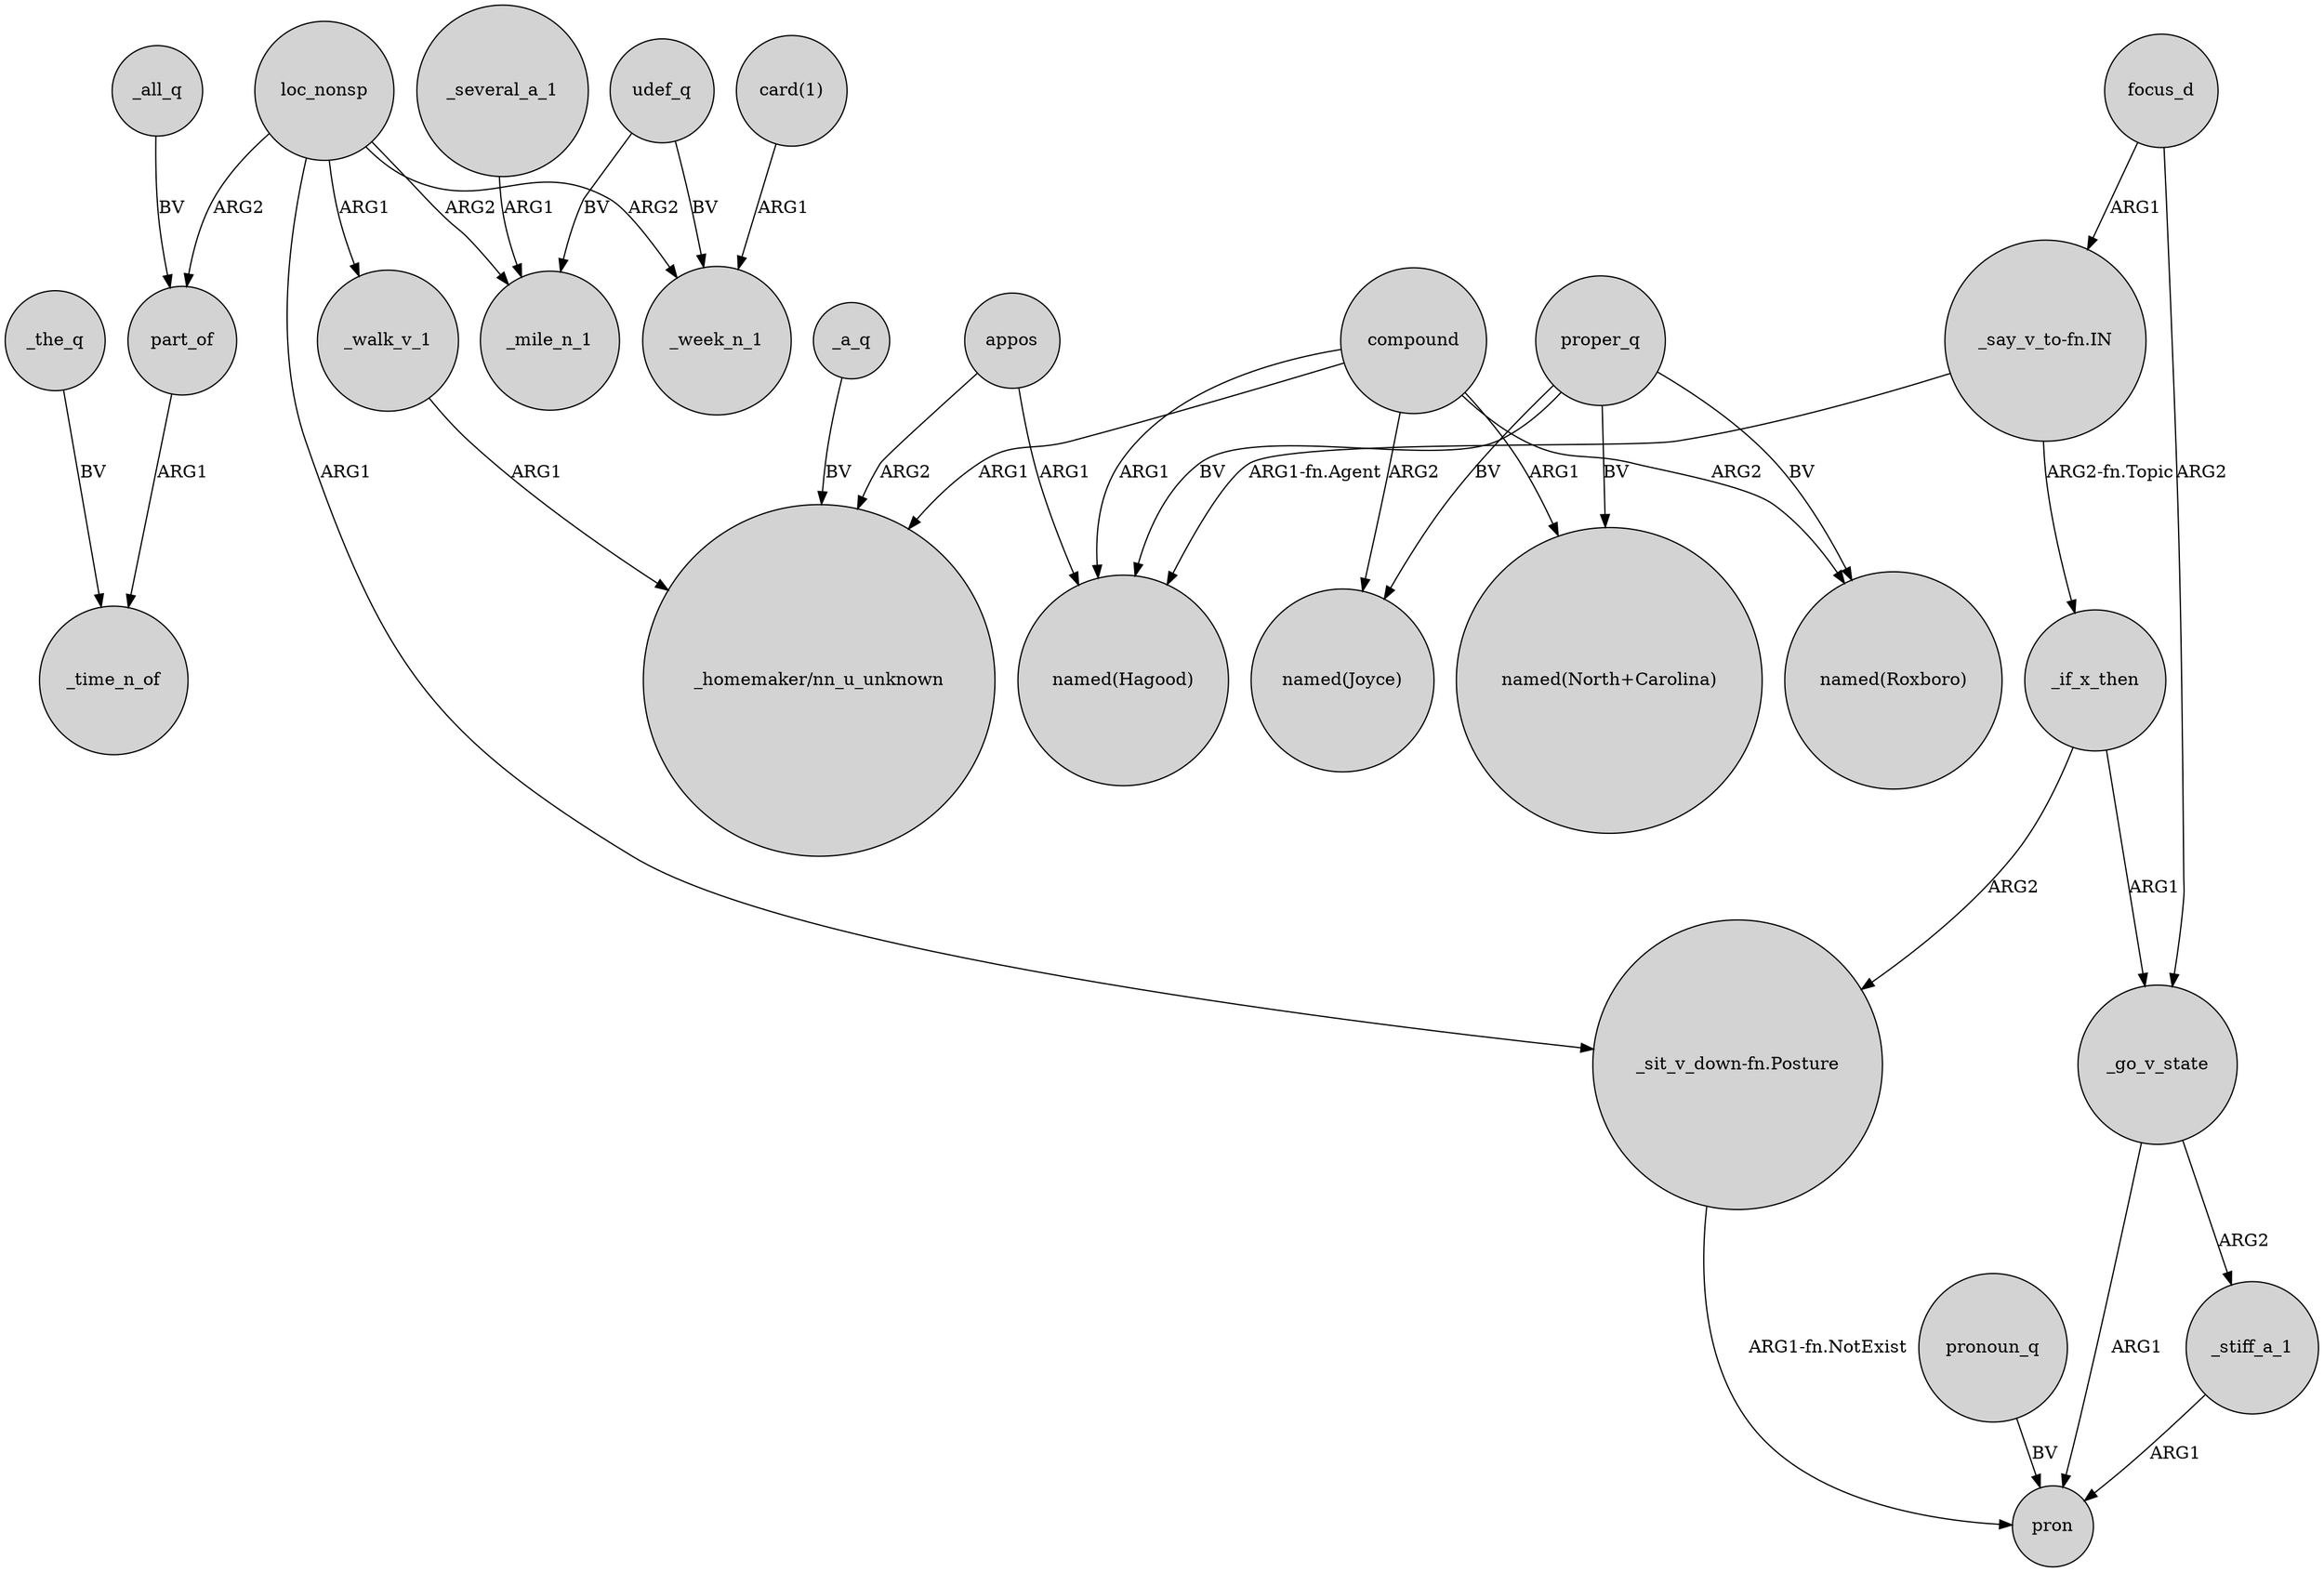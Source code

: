 digraph {
	node [shape=circle style=filled]
	udef_q -> _mile_n_1 [label=BV]
	_a_q -> "_homemaker/nn_u_unknown" [label=BV]
	"_say_v_to-fn.IN" -> _if_x_then [label="ARG2-fn.Topic"]
	part_of -> _time_n_of [label=ARG1]
	compound -> "named(Roxboro)" [label=ARG2]
	_all_q -> part_of [label=BV]
	loc_nonsp -> _mile_n_1 [label=ARG2]
	proper_q -> "named(Roxboro)" [label=BV]
	compound -> "named(Hagood)" [label=ARG1]
	compound -> "_homemaker/nn_u_unknown" [label=ARG1]
	loc_nonsp -> part_of [label=ARG2]
	_several_a_1 -> _mile_n_1 [label=ARG1]
	compound -> "named(North+Carolina)" [label=ARG1]
	_walk_v_1 -> "_homemaker/nn_u_unknown" [label=ARG1]
	"_say_v_to-fn.IN" -> "named(Hagood)" [label="ARG1-fn.Agent"]
	proper_q -> "named(North+Carolina)" [label=BV]
	pronoun_q -> pron [label=BV]
	"_sit_v_down-fn.Posture" -> pron [label="ARG1-fn.NotExist"]
	loc_nonsp -> _week_n_1 [label=ARG2]
	_the_q -> _time_n_of [label=BV]
	udef_q -> _week_n_1 [label=BV]
	focus_d -> _go_v_state [label=ARG2]
	appos -> "named(Hagood)" [label=ARG1]
	_stiff_a_1 -> pron [label=ARG1]
	compound -> "named(Joyce)" [label=ARG2]
	proper_q -> "named(Hagood)" [label=BV]
	appos -> "_homemaker/nn_u_unknown" [label=ARG2]
	loc_nonsp -> _walk_v_1 [label=ARG1]
	_if_x_then -> "_sit_v_down-fn.Posture" [label=ARG2]
	_go_v_state -> _stiff_a_1 [label=ARG2]
	loc_nonsp -> "_sit_v_down-fn.Posture" [label=ARG1]
	"card(1)" -> _week_n_1 [label=ARG1]
	_if_x_then -> _go_v_state [label=ARG1]
	proper_q -> "named(Joyce)" [label=BV]
	focus_d -> "_say_v_to-fn.IN" [label=ARG1]
	_go_v_state -> pron [label=ARG1]
}
